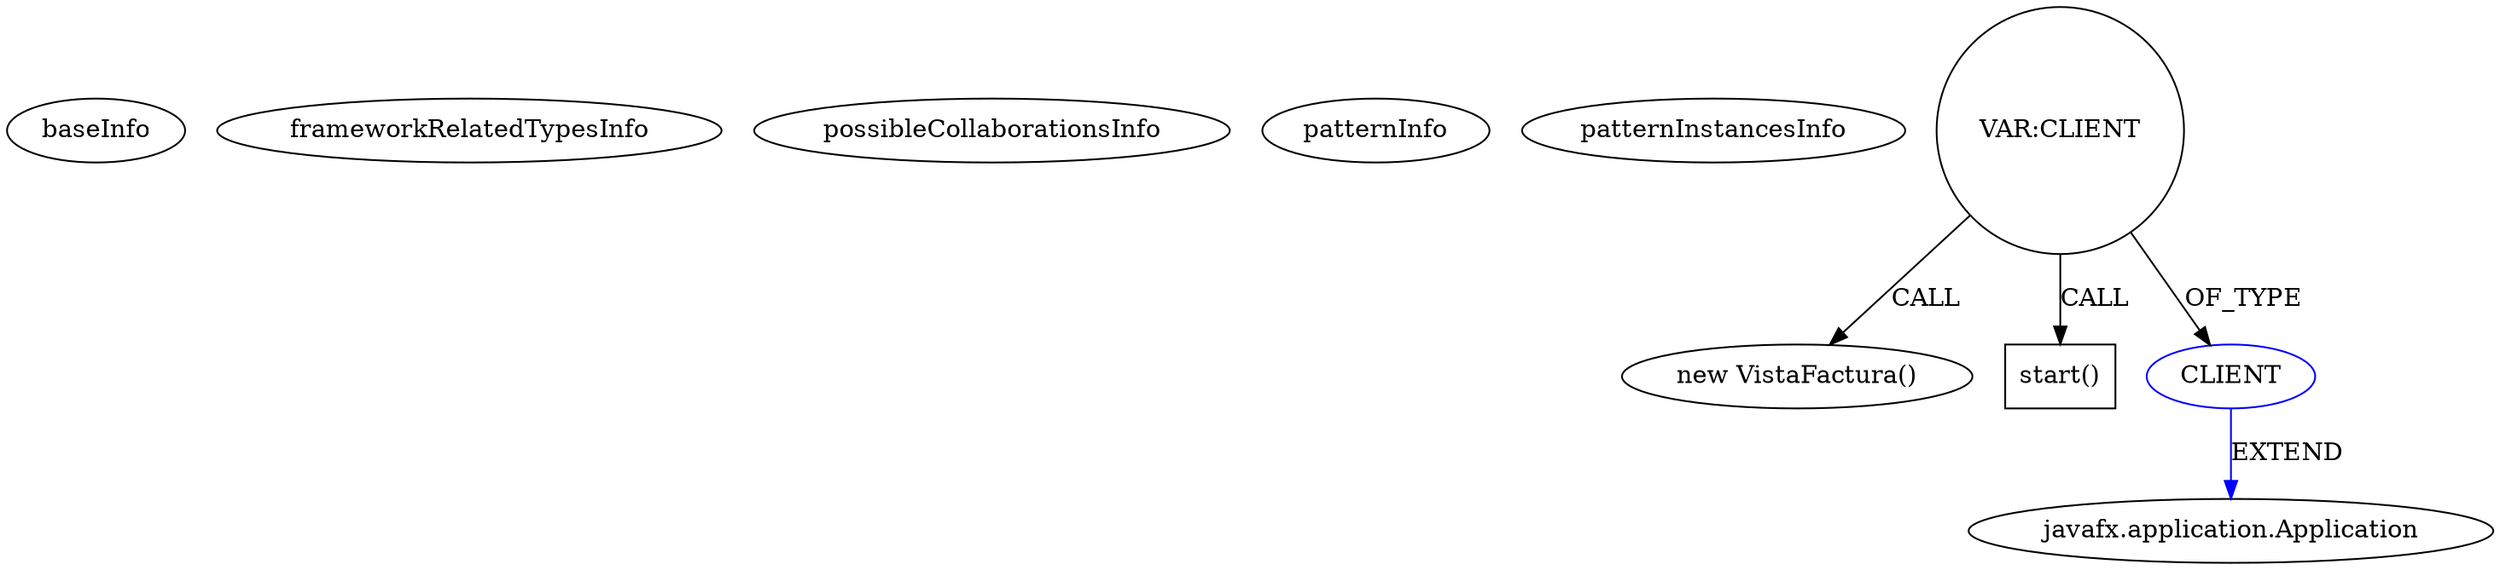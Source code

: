 digraph {
baseInfo[graphId=4456,category="pattern",isAnonymous=false,possibleRelation=false]
frameworkRelatedTypesInfo[]
possibleCollaborationsInfo[]
patternInfo[frequency=2.0,patternRootClient=null]
patternInstancesInfo[0="PabloRieser-Librin-Aplicacion-Java~/PabloRieser-Librin-Aplicacion-Java/Librin-Aplicacion-Java-master/src/sample/Main.java~Main~1075",1="PabloRieser-Librin-Aplicacion-Java~/PabloRieser-Librin-Aplicacion-Java/Librin-Aplicacion-Java-master/src/sample/Main.java~void start(javafx.stage.Stage)~1076"]
7[label="new VistaFactura()",vertexType="CONSTRUCTOR_CALL",isFrameworkType=false]
8[label="VAR:CLIENT",vertexType="VARIABLE_EXPRESION",isFrameworkType=false,shape=circle]
12[label="start()",vertexType="INSIDE_CALL",isFrameworkType=false,shape=box]
9[label="CLIENT",vertexType="REFERENCE_CLIENT_CLASS_DECLARATION",isFrameworkType=false,color=blue]
10[label="javafx.application.Application",vertexType="FRAMEWORK_CLASS_TYPE",isFrameworkType=false]
9->10[label="EXTEND",color=blue]
8->9[label="OF_TYPE"]
8->12[label="CALL"]
8->7[label="CALL"]
}
